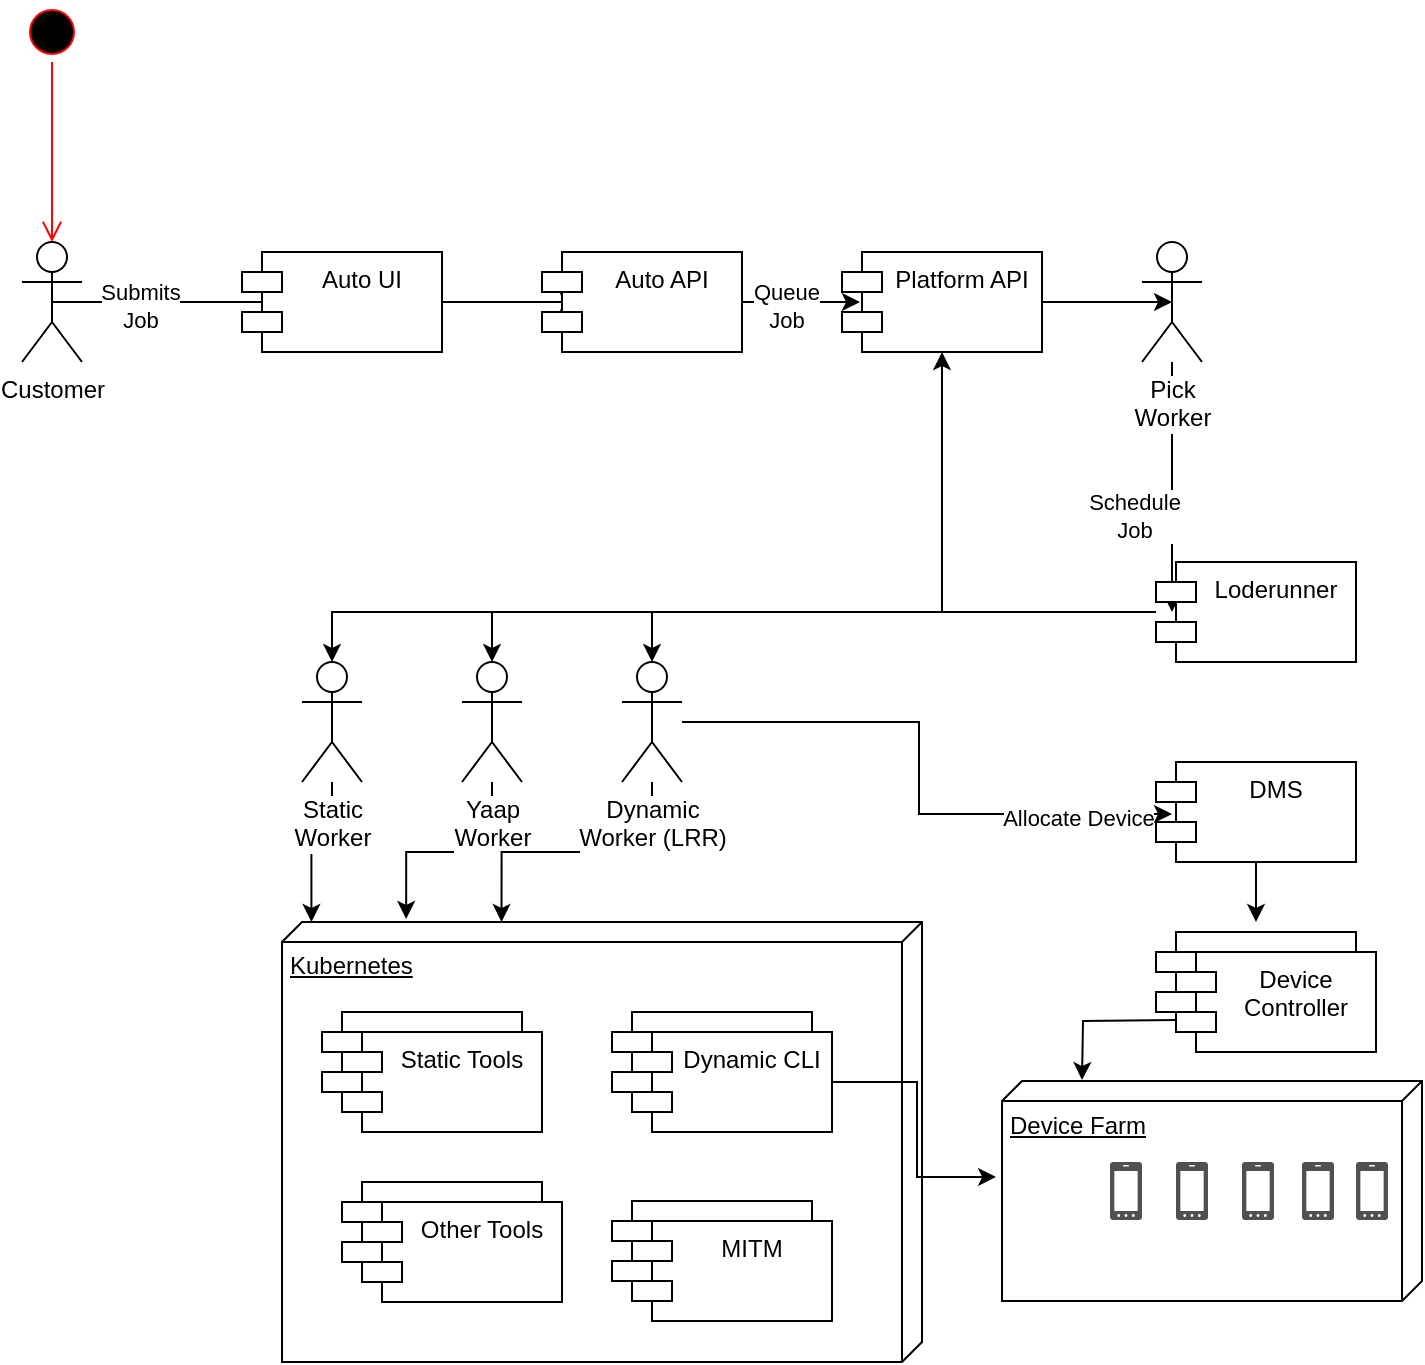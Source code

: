 <mxfile version="13.1.1" type="github">
  <diagram id="8plXeS_6gAHWKv4li25l" name="Page-1">
    <mxGraphModel dx="1382" dy="724" grid="1" gridSize="10" guides="1" tooltips="1" connect="1" arrows="1" fold="1" page="1" pageScale="1" pageWidth="850" pageHeight="1100" math="0" shadow="0">
      <root>
        <mxCell id="0" />
        <mxCell id="1" parent="0" />
        <mxCell id="ze_mwSEJfYMtS1VNut9u-42" value="Device Farm" style="verticalAlign=top;align=left;spacingTop=8;spacingLeft=2;spacingRight=12;shape=cube;size=10;direction=south;fontStyle=4;html=1;" parent="1" vertex="1">
          <mxGeometry x="520" y="559.5" width="210" height="110" as="geometry" />
        </mxCell>
        <mxCell id="5UYzzFFOy-JkbLlxX9Tr-5" style="edgeStyle=orthogonalEdgeStyle;rounded=0;orthogonalLoop=1;jettySize=auto;html=1;entryX=0.21;entryY=0.5;entryDx=0;entryDy=0;entryPerimeter=0;exitX=0.5;exitY=0.5;exitDx=0;exitDy=0;exitPerimeter=0;" parent="1" source="ze_mwSEJfYMtS1VNut9u-7" target="5UYzzFFOy-JkbLlxX9Tr-2" edge="1">
          <mxGeometry relative="1" as="geometry" />
        </mxCell>
        <mxCell id="5UYzzFFOy-JkbLlxX9Tr-6" value="Submits&lt;br&gt;Job" style="edgeLabel;html=1;align=center;verticalAlign=middle;resizable=0;points=[];" parent="5UYzzFFOy-JkbLlxX9Tr-5" vertex="1" connectable="0">
          <mxGeometry x="-0.239" y="-2" relative="1" as="geometry">
            <mxPoint as="offset" />
          </mxGeometry>
        </mxCell>
        <mxCell id="5UYzzFFOy-JkbLlxX9Tr-8" style="edgeStyle=orthogonalEdgeStyle;rounded=0;orthogonalLoop=1;jettySize=auto;html=1;entryX=0.18;entryY=0.5;entryDx=0;entryDy=0;entryPerimeter=0;" parent="1" source="5UYzzFFOy-JkbLlxX9Tr-2" target="5UYzzFFOy-JkbLlxX9Tr-7" edge="1">
          <mxGeometry relative="1" as="geometry" />
        </mxCell>
        <mxCell id="5UYzzFFOy-JkbLlxX9Tr-2" value="Auto UI" style="shape=module;align=left;spacingLeft=20;align=center;verticalAlign=top;" parent="1" vertex="1">
          <mxGeometry x="140" y="145" width="100" height="50" as="geometry" />
        </mxCell>
        <mxCell id="5UYzzFFOy-JkbLlxX9Tr-10" style="edgeStyle=orthogonalEdgeStyle;rounded=0;orthogonalLoop=1;jettySize=auto;html=1;entryX=0.09;entryY=0.5;entryDx=0;entryDy=0;entryPerimeter=0;" parent="1" source="5UYzzFFOy-JkbLlxX9Tr-7" target="5UYzzFFOy-JkbLlxX9Tr-9" edge="1">
          <mxGeometry relative="1" as="geometry" />
        </mxCell>
        <mxCell id="5UYzzFFOy-JkbLlxX9Tr-11" value="Queue&lt;br&gt;Job" style="edgeLabel;html=1;align=center;verticalAlign=middle;resizable=0;points=[];" parent="5UYzzFFOy-JkbLlxX9Tr-10" vertex="1" connectable="0">
          <mxGeometry x="-0.265" y="-2" relative="1" as="geometry">
            <mxPoint as="offset" />
          </mxGeometry>
        </mxCell>
        <mxCell id="5UYzzFFOy-JkbLlxX9Tr-7" value="Auto API" style="shape=module;align=left;spacingLeft=20;align=center;verticalAlign=top;" parent="1" vertex="1">
          <mxGeometry x="290" y="145" width="100" height="50" as="geometry" />
        </mxCell>
        <mxCell id="5UYzzFFOy-JkbLlxX9Tr-15" style="edgeStyle=orthogonalEdgeStyle;rounded=0;orthogonalLoop=1;jettySize=auto;html=1;entryX=0.5;entryY=0.5;entryDx=0;entryDy=0;entryPerimeter=0;" parent="1" source="5UYzzFFOy-JkbLlxX9Tr-9" target="5UYzzFFOy-JkbLlxX9Tr-12" edge="1">
          <mxGeometry relative="1" as="geometry" />
        </mxCell>
        <mxCell id="5UYzzFFOy-JkbLlxX9Tr-9" value="Platform API" style="shape=module;align=left;spacingLeft=20;align=center;verticalAlign=top;" parent="1" vertex="1">
          <mxGeometry x="440" y="145" width="100" height="50" as="geometry" />
        </mxCell>
        <mxCell id="5UYzzFFOy-JkbLlxX9Tr-17" style="edgeStyle=orthogonalEdgeStyle;rounded=0;orthogonalLoop=1;jettySize=auto;html=1;entryX=0.08;entryY=0.5;entryDx=0;entryDy=0;entryPerimeter=0;" parent="1" source="5UYzzFFOy-JkbLlxX9Tr-12" target="5UYzzFFOy-JkbLlxX9Tr-16" edge="1">
          <mxGeometry relative="1" as="geometry" />
        </mxCell>
        <mxCell id="5UYzzFFOy-JkbLlxX9Tr-18" value="Schedule&lt;br&gt;Job" style="edgeLabel;html=1;align=center;verticalAlign=middle;resizable=0;points=[];" parent="5UYzzFFOy-JkbLlxX9Tr-17" vertex="1" connectable="0">
          <mxGeometry x="0.241" y="-1" relative="1" as="geometry">
            <mxPoint x="-18" y="-1" as="offset" />
          </mxGeometry>
        </mxCell>
        <mxCell id="5UYzzFFOy-JkbLlxX9Tr-12" value="Pick&lt;br&gt;Worker" style="shape=umlActor;verticalLabelPosition=bottom;labelBackgroundColor=#ffffff;verticalAlign=top;html=1;" parent="1" vertex="1">
          <mxGeometry x="590" y="140" width="30" height="60" as="geometry" />
        </mxCell>
        <mxCell id="ze_mwSEJfYMtS1VNut9u-15" style="edgeStyle=orthogonalEdgeStyle;rounded=0;orthogonalLoop=1;jettySize=auto;html=1;entryX=0.5;entryY=0;entryDx=0;entryDy=0;entryPerimeter=0;" parent="1" source="5UYzzFFOy-JkbLlxX9Tr-16" target="5UYzzFFOy-JkbLlxX9Tr-20" edge="1">
          <mxGeometry relative="1" as="geometry" />
        </mxCell>
        <mxCell id="ze_mwSEJfYMtS1VNut9u-16" style="edgeStyle=orthogonalEdgeStyle;rounded=0;orthogonalLoop=1;jettySize=auto;html=1;entryX=0.5;entryY=0;entryDx=0;entryDy=0;entryPerimeter=0;" parent="1" source="5UYzzFFOy-JkbLlxX9Tr-16" target="ze_mwSEJfYMtS1VNut9u-11" edge="1">
          <mxGeometry relative="1" as="geometry" />
        </mxCell>
        <mxCell id="ze_mwSEJfYMtS1VNut9u-17" style="edgeStyle=orthogonalEdgeStyle;rounded=0;orthogonalLoop=1;jettySize=auto;html=1;entryX=0.5;entryY=0;entryDx=0;entryDy=0;entryPerimeter=0;" parent="1" source="5UYzzFFOy-JkbLlxX9Tr-16" target="ze_mwSEJfYMtS1VNut9u-14" edge="1">
          <mxGeometry relative="1" as="geometry" />
        </mxCell>
        <mxCell id="ze_mwSEJfYMtS1VNut9u-47" style="edgeStyle=orthogonalEdgeStyle;rounded=0;orthogonalLoop=1;jettySize=auto;html=1;entryX=0.5;entryY=1;entryDx=0;entryDy=0;" parent="1" source="5UYzzFFOy-JkbLlxX9Tr-16" target="5UYzzFFOy-JkbLlxX9Tr-9" edge="1">
          <mxGeometry relative="1" as="geometry" />
        </mxCell>
        <mxCell id="5UYzzFFOy-JkbLlxX9Tr-16" value="Loderunner" style="shape=module;align=left;spacingLeft=20;align=center;verticalAlign=top;" parent="1" vertex="1">
          <mxGeometry x="597" y="300" width="100" height="50" as="geometry" />
        </mxCell>
        <mxCell id="ze_mwSEJfYMtS1VNut9u-30" style="edgeStyle=orthogonalEdgeStyle;rounded=0;orthogonalLoop=1;jettySize=auto;html=1;entryX=0;entryY=0.954;entryDx=0;entryDy=0;entryPerimeter=0;" parent="1" source="5UYzzFFOy-JkbLlxX9Tr-20" target="ze_mwSEJfYMtS1VNut9u-25" edge="1">
          <mxGeometry relative="1" as="geometry" />
        </mxCell>
        <mxCell id="5UYzzFFOy-JkbLlxX9Tr-20" value="Static&lt;br&gt;Worker" style="shape=umlActor;verticalLabelPosition=bottom;labelBackgroundColor=#ffffff;verticalAlign=top;html=1;" parent="1" vertex="1">
          <mxGeometry x="170" y="350" width="30" height="60" as="geometry" />
        </mxCell>
        <mxCell id="ze_mwSEJfYMtS1VNut9u-1" value="" style="ellipse;html=1;shape=startState;fillColor=#000000;strokeColor=#ff0000;" parent="1" vertex="1">
          <mxGeometry x="30" y="20" width="30" height="30" as="geometry" />
        </mxCell>
        <mxCell id="ze_mwSEJfYMtS1VNut9u-2" value="" style="edgeStyle=orthogonalEdgeStyle;html=1;verticalAlign=bottom;endArrow=open;endSize=8;strokeColor=#ff0000;" parent="1" source="ze_mwSEJfYMtS1VNut9u-1" edge="1">
          <mxGeometry relative="1" as="geometry">
            <mxPoint x="45" y="140" as="targetPoint" />
          </mxGeometry>
        </mxCell>
        <mxCell id="ze_mwSEJfYMtS1VNut9u-7" value="Customer" style="shape=umlActor;verticalLabelPosition=bottom;labelBackgroundColor=#ffffff;verticalAlign=top;html=1;" parent="1" vertex="1">
          <mxGeometry x="30" y="140" width="30" height="60" as="geometry" />
        </mxCell>
        <mxCell id="ze_mwSEJfYMtS1VNut9u-29" style="edgeStyle=orthogonalEdgeStyle;rounded=0;orthogonalLoop=1;jettySize=auto;html=1;entryX=-0.007;entryY=0.806;entryDx=0;entryDy=0;entryPerimeter=0;" parent="1" source="ze_mwSEJfYMtS1VNut9u-11" target="ze_mwSEJfYMtS1VNut9u-25" edge="1">
          <mxGeometry relative="1" as="geometry" />
        </mxCell>
        <mxCell id="ze_mwSEJfYMtS1VNut9u-11" value="Yaap&lt;br&gt;Worker" style="shape=umlActor;verticalLabelPosition=bottom;labelBackgroundColor=#ffffff;verticalAlign=top;html=1;" parent="1" vertex="1">
          <mxGeometry x="250" y="350" width="30" height="60" as="geometry" />
        </mxCell>
        <mxCell id="ze_mwSEJfYMtS1VNut9u-22" style="edgeStyle=orthogonalEdgeStyle;rounded=0;orthogonalLoop=1;jettySize=auto;html=1;entryX=0.08;entryY=0.52;entryDx=0;entryDy=0;entryPerimeter=0;" parent="1" source="ze_mwSEJfYMtS1VNut9u-14" target="ze_mwSEJfYMtS1VNut9u-21" edge="1">
          <mxGeometry relative="1" as="geometry" />
        </mxCell>
        <mxCell id="ze_mwSEJfYMtS1VNut9u-23" value="Allocate Device" style="edgeLabel;html=1;align=center;verticalAlign=middle;resizable=0;points=[];" parent="ze_mwSEJfYMtS1VNut9u-22" vertex="1" connectable="0">
          <mxGeometry x="0.677" y="-2" relative="1" as="geometry">
            <mxPoint as="offset" />
          </mxGeometry>
        </mxCell>
        <mxCell id="ze_mwSEJfYMtS1VNut9u-28" style="edgeStyle=orthogonalEdgeStyle;rounded=0;orthogonalLoop=1;jettySize=auto;html=1;entryX=0;entryY=0.657;entryDx=0;entryDy=0;entryPerimeter=0;" parent="1" source="ze_mwSEJfYMtS1VNut9u-14" target="ze_mwSEJfYMtS1VNut9u-25" edge="1">
          <mxGeometry relative="1" as="geometry" />
        </mxCell>
        <mxCell id="ze_mwSEJfYMtS1VNut9u-14" value="Dynamic&lt;br&gt;Worker (LRR)" style="shape=umlActor;verticalLabelPosition=bottom;labelBackgroundColor=#ffffff;verticalAlign=top;html=1;" parent="1" vertex="1">
          <mxGeometry x="330" y="350" width="30" height="60" as="geometry" />
        </mxCell>
        <mxCell id="ze_mwSEJfYMtS1VNut9u-36" style="edgeStyle=orthogonalEdgeStyle;rounded=0;orthogonalLoop=1;jettySize=auto;html=1;" parent="1" source="ze_mwSEJfYMtS1VNut9u-21" edge="1">
          <mxGeometry relative="1" as="geometry">
            <mxPoint x="647" y="480" as="targetPoint" />
          </mxGeometry>
        </mxCell>
        <mxCell id="ze_mwSEJfYMtS1VNut9u-21" value="DMS" style="shape=module;align=left;spacingLeft=20;align=center;verticalAlign=top;" parent="1" vertex="1">
          <mxGeometry x="597" y="400" width="100" height="50" as="geometry" />
        </mxCell>
        <mxCell id="ze_mwSEJfYMtS1VNut9u-25" value="Kubernetes" style="verticalAlign=top;align=left;spacingTop=8;spacingLeft=2;spacingRight=12;shape=cube;size=10;direction=south;fontStyle=4;html=1;" parent="1" vertex="1">
          <mxGeometry x="160" y="480" width="320" height="220" as="geometry" />
        </mxCell>
        <mxCell id="ze_mwSEJfYMtS1VNut9u-26" value="Static Pod" style="shape=module;align=left;spacingLeft=20;align=center;verticalAlign=top;" parent="1" vertex="1">
          <mxGeometry x="180" y="525" width="100" height="50" as="geometry" />
        </mxCell>
        <mxCell id="ze_mwSEJfYMtS1VNut9u-27" value="Dynamic Pod" style="shape=module;align=left;spacingLeft=20;align=center;verticalAlign=top;" parent="1" vertex="1">
          <mxGeometry x="325" y="525" width="100" height="50" as="geometry" />
        </mxCell>
        <mxCell id="ze_mwSEJfYMtS1VNut9u-31" value="Static Tools" style="shape=module;align=left;spacingLeft=20;align=center;verticalAlign=top;" parent="1" vertex="1">
          <mxGeometry x="190" y="535" width="100" height="50" as="geometry" />
        </mxCell>
        <mxCell id="ze_mwSEJfYMtS1VNut9u-43" style="edgeStyle=orthogonalEdgeStyle;rounded=0;orthogonalLoop=1;jettySize=auto;html=1;entryX=0.436;entryY=1.014;entryDx=0;entryDy=0;entryPerimeter=0;" parent="1" source="ze_mwSEJfYMtS1VNut9u-33" target="ze_mwSEJfYMtS1VNut9u-42" edge="1">
          <mxGeometry relative="1" as="geometry" />
        </mxCell>
        <mxCell id="ze_mwSEJfYMtS1VNut9u-33" value="Dynamic CLI" style="shape=module;align=left;spacingLeft=20;align=center;verticalAlign=top;" parent="1" vertex="1">
          <mxGeometry x="335" y="535" width="100" height="50" as="geometry" />
        </mxCell>
        <mxCell id="ze_mwSEJfYMtS1VNut9u-34" value="" style="pointerEvents=1;shadow=0;dashed=0;html=1;strokeColor=none;fillColor=#505050;labelPosition=center;verticalLabelPosition=bottom;verticalAlign=top;outlineConnect=0;align=center;shape=mxgraph.office.devices.cell_phone_windows_phone_proportional;" parent="1" vertex="1">
          <mxGeometry x="607" y="600" width="16" height="29" as="geometry" />
        </mxCell>
        <mxCell id="ze_mwSEJfYMtS1VNut9u-35" value="Device&#xa;Controller" style="shape=module;align=left;spacingLeft=20;align=center;verticalAlign=top;" parent="1" vertex="1">
          <mxGeometry x="597" y="485" width="100" height="50" as="geometry" />
        </mxCell>
        <mxCell id="ze_mwSEJfYMtS1VNut9u-45" style="edgeStyle=orthogonalEdgeStyle;rounded=0;orthogonalLoop=1;jettySize=auto;html=1;" parent="1" edge="1">
          <mxGeometry relative="1" as="geometry">
            <mxPoint x="560" y="559" as="targetPoint" />
            <mxPoint x="607" y="529" as="sourcePoint" />
          </mxGeometry>
        </mxCell>
        <mxCell id="ze_mwSEJfYMtS1VNut9u-37" value="Device&#xa;Controller" style="shape=module;align=left;spacingLeft=20;align=center;verticalAlign=top;" parent="1" vertex="1">
          <mxGeometry x="607" y="495" width="100" height="50" as="geometry" />
        </mxCell>
        <mxCell id="ze_mwSEJfYMtS1VNut9u-38" value="" style="pointerEvents=1;shadow=0;dashed=0;html=1;strokeColor=none;fillColor=#505050;labelPosition=center;verticalLabelPosition=bottom;verticalAlign=top;outlineConnect=0;align=center;shape=mxgraph.office.devices.cell_phone_windows_phone_proportional;" parent="1" vertex="1">
          <mxGeometry x="640" y="600" width="16" height="29" as="geometry" />
        </mxCell>
        <mxCell id="ze_mwSEJfYMtS1VNut9u-39" value="" style="pointerEvents=1;shadow=0;dashed=0;html=1;strokeColor=none;fillColor=#505050;labelPosition=center;verticalLabelPosition=bottom;verticalAlign=top;outlineConnect=0;align=center;shape=mxgraph.office.devices.cell_phone_windows_phone_proportional;" parent="1" vertex="1">
          <mxGeometry x="670" y="600" width="16" height="29" as="geometry" />
        </mxCell>
        <mxCell id="ze_mwSEJfYMtS1VNut9u-40" value="" style="pointerEvents=1;shadow=0;dashed=0;html=1;strokeColor=none;fillColor=#505050;labelPosition=center;verticalLabelPosition=bottom;verticalAlign=top;outlineConnect=0;align=center;shape=mxgraph.office.devices.cell_phone_windows_phone_proportional;" parent="1" vertex="1">
          <mxGeometry x="697" y="600" width="16" height="29" as="geometry" />
        </mxCell>
        <mxCell id="ze_mwSEJfYMtS1VNut9u-41" value="" style="pointerEvents=1;shadow=0;dashed=0;html=1;strokeColor=none;fillColor=#505050;labelPosition=center;verticalLabelPosition=bottom;verticalAlign=top;outlineConnect=0;align=center;shape=mxgraph.office.devices.cell_phone_windows_phone_proportional;" parent="1" vertex="1">
          <mxGeometry x="574" y="600" width="16" height="29" as="geometry" />
        </mxCell>
        <mxCell id="MrDo1AtJTv-XtQDLNTLO-1" value="Tools CLI" style="shape=module;align=left;spacingLeft=20;align=center;verticalAlign=top;" vertex="1" parent="1">
          <mxGeometry x="190" y="610" width="100" height="50" as="geometry" />
        </mxCell>
        <mxCell id="MrDo1AtJTv-XtQDLNTLO-2" value="Other Tools" style="shape=module;align=left;spacingLeft=20;align=center;verticalAlign=top;" vertex="1" parent="1">
          <mxGeometry x="200" y="620" width="100" height="50" as="geometry" />
        </mxCell>
        <mxCell id="MrDo1AtJTv-XtQDLNTLO-3" value="Dynamic CLI" style="shape=module;align=left;spacingLeft=20;align=center;verticalAlign=top;" vertex="1" parent="1">
          <mxGeometry x="325" y="619.5" width="100" height="50" as="geometry" />
        </mxCell>
        <mxCell id="MrDo1AtJTv-XtQDLNTLO-4" value="MITM" style="shape=module;align=left;spacingLeft=20;align=center;verticalAlign=top;" vertex="1" parent="1">
          <mxGeometry x="335" y="629.5" width="100" height="50" as="geometry" />
        </mxCell>
      </root>
    </mxGraphModel>
  </diagram>
</mxfile>

